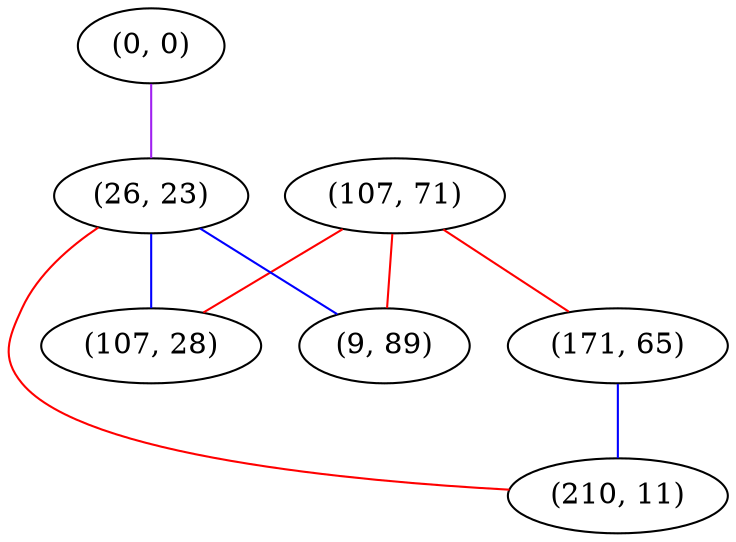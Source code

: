 graph "" {
"(107, 71)";
"(0, 0)";
"(26, 23)";
"(107, 28)";
"(171, 65)";
"(210, 11)";
"(9, 89)";
"(107, 71)" -- "(171, 65)"  [color=red, key=0, weight=1];
"(107, 71)" -- "(107, 28)"  [color=red, key=0, weight=1];
"(107, 71)" -- "(9, 89)"  [color=red, key=0, weight=1];
"(0, 0)" -- "(26, 23)"  [color=purple, key=0, weight=4];
"(26, 23)" -- "(107, 28)"  [color=blue, key=0, weight=3];
"(26, 23)" -- "(210, 11)"  [color=red, key=0, weight=1];
"(26, 23)" -- "(9, 89)"  [color=blue, key=0, weight=3];
"(171, 65)" -- "(210, 11)"  [color=blue, key=0, weight=3];
}
